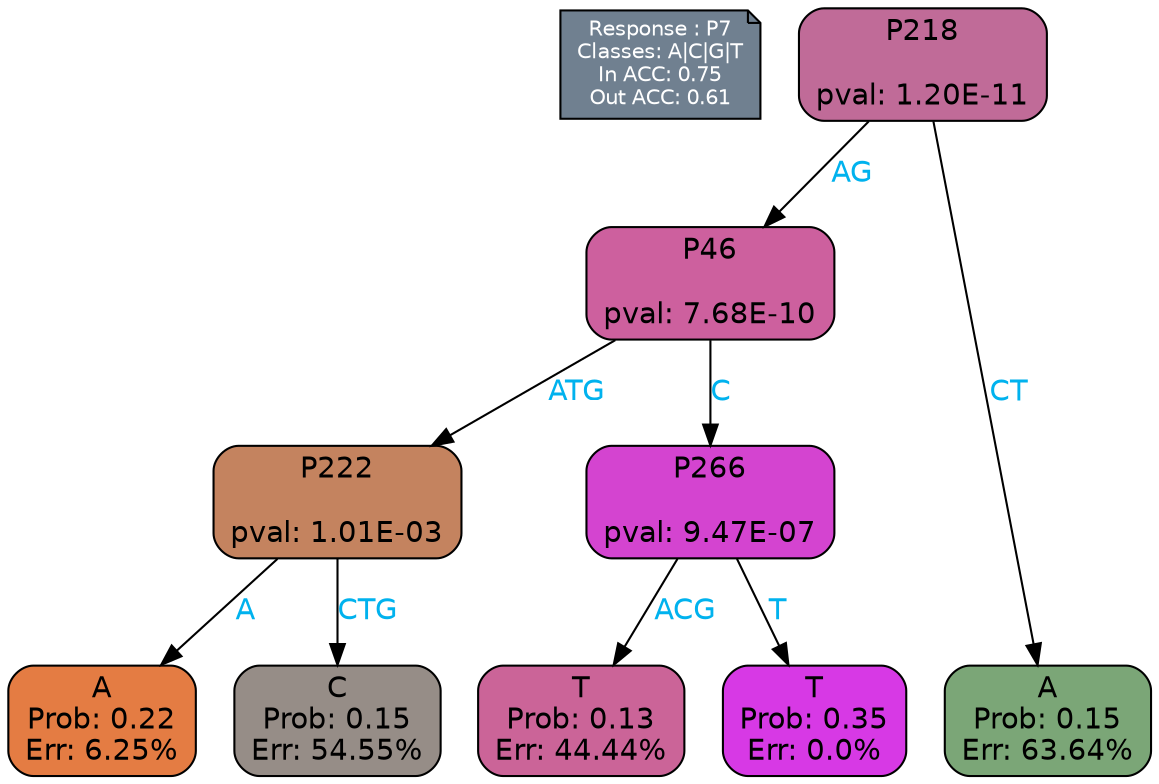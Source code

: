 digraph Tree {
node [shape=box, style="filled, rounded", color="black", fontname=helvetica] ;
graph [ranksep=equally, splines=polylines, bgcolor=transparent, dpi=600] ;
edge [fontname=helvetica] ;
LEGEND [label="Response : P7
Classes: A|C|G|T
In ACC: 0.75
Out ACC: 0.61
",shape=note,align=left,style=filled,fillcolor="slategray",fontcolor="white",fontsize=10];1 [label="P218

pval: 1.20E-11", fillcolor="#c06b98"] ;
2 [label="P46

pval: 7.68E-10", fillcolor="#cd609e"] ;
3 [label="P222

pval: 1.01E-03", fillcolor="#c4835f"] ;
4 [label="A
Prob: 0.22
Err: 6.25%", fillcolor="#e47c43"] ;
5 [label="C
Prob: 0.15
Err: 54.55%", fillcolor="#968d87"] ;
6 [label="P266

pval: 9.47E-07", fillcolor="#d444d0"] ;
7 [label="T
Prob: 0.13
Err: 44.44%", fillcolor="#cb6498"] ;
8 [label="T
Prob: 0.35
Err: 0.0%", fillcolor="#d739e5"] ;
9 [label="A
Prob: 0.15
Err: 63.64%", fillcolor="#7ba677"] ;
1 -> 9 [label="CT",fontcolor=deepskyblue2] ;
1 -> 2 [label="AG",fontcolor=deepskyblue2] ;
2 -> 3 [label="ATG",fontcolor=deepskyblue2] ;
2 -> 6 [label="C",fontcolor=deepskyblue2] ;
3 -> 4 [label="A",fontcolor=deepskyblue2] ;
3 -> 5 [label="CTG",fontcolor=deepskyblue2] ;
6 -> 8 [label="T",fontcolor=deepskyblue2] ;
6 -> 7 [label="ACG",fontcolor=deepskyblue2] ;
{rank = same; 4;5;7;8;9;}{rank = same; LEGEND;1;}}